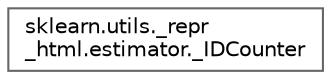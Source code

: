 digraph "Graphical Class Hierarchy"
{
 // LATEX_PDF_SIZE
  bgcolor="transparent";
  edge [fontname=Helvetica,fontsize=10,labelfontname=Helvetica,labelfontsize=10];
  node [fontname=Helvetica,fontsize=10,shape=box,height=0.2,width=0.4];
  rankdir="LR";
  Node0 [id="Node000000",label="sklearn.utils._repr\l_html.estimator._IDCounter",height=0.2,width=0.4,color="grey40", fillcolor="white", style="filled",URL="$d6/dea/classsklearn_1_1utils_1_1__repr__html_1_1estimator_1_1__IDCounter.html",tooltip=" "];
}
